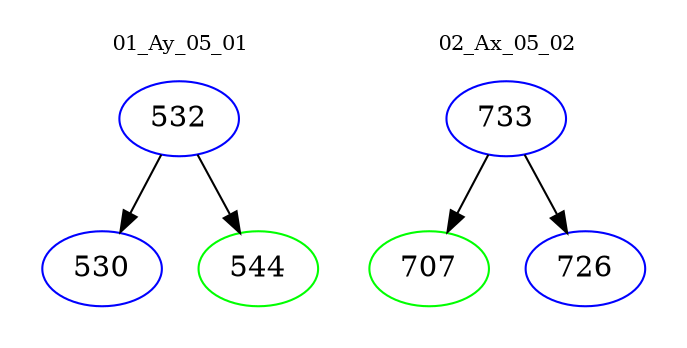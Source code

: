 digraph{
subgraph cluster_0 {
color = white
label = "01_Ay_05_01";
fontsize=10;
T0_532 [label="532", color="blue"]
T0_532 -> T0_530 [color="black"]
T0_530 [label="530", color="blue"]
T0_532 -> T0_544 [color="black"]
T0_544 [label="544", color="green"]
}
subgraph cluster_1 {
color = white
label = "02_Ax_05_02";
fontsize=10;
T1_733 [label="733", color="blue"]
T1_733 -> T1_707 [color="black"]
T1_707 [label="707", color="green"]
T1_733 -> T1_726 [color="black"]
T1_726 [label="726", color="blue"]
}
}
